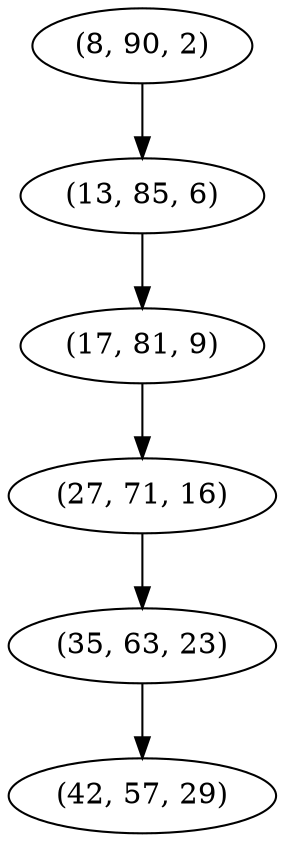 digraph tree {
    "(8, 90, 2)";
    "(13, 85, 6)";
    "(17, 81, 9)";
    "(27, 71, 16)";
    "(35, 63, 23)";
    "(42, 57, 29)";
    "(8, 90, 2)" -> "(13, 85, 6)";
    "(13, 85, 6)" -> "(17, 81, 9)";
    "(17, 81, 9)" -> "(27, 71, 16)";
    "(27, 71, 16)" -> "(35, 63, 23)";
    "(35, 63, 23)" -> "(42, 57, 29)";
}
